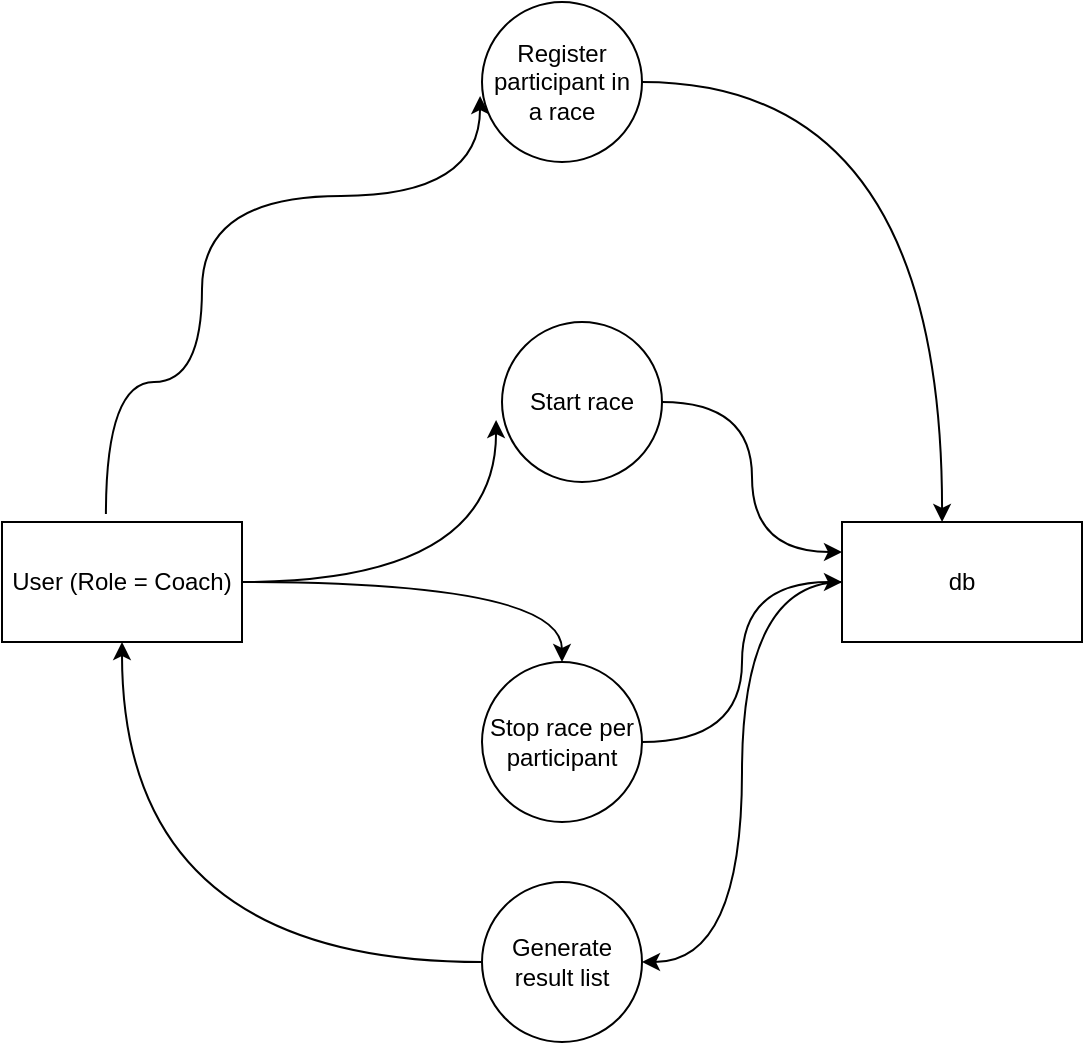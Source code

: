 <mxfile version="20.7.4" type="device" pages="2"><diagram id="Sud4RZ3eHAbVNAOL0dAU" name="Basic flow"><mxGraphModel dx="1026" dy="772" grid="1" gridSize="10" guides="1" tooltips="1" connect="1" arrows="1" fold="1" page="1" pageScale="1" pageWidth="827" pageHeight="1169" math="0" shadow="0"><root><mxCell id="0"/><mxCell id="1" parent="0"/><mxCell id="JAjXqCTZECStQod6SZT_-10" style="edgeStyle=orthogonalEdgeStyle;rounded=0;orthogonalLoop=1;jettySize=auto;html=1;exitX=0.433;exitY=-0.067;exitDx=0;exitDy=0;exitPerimeter=0;elbow=vertical;curved=1;entryX=-0.012;entryY=0.588;entryDx=0;entryDy=0;entryPerimeter=0;" parent="1" source="JAjXqCTZECStQod6SZT_-4" target="JAjXqCTZECStQod6SZT_-6" edge="1"><mxGeometry relative="1" as="geometry"><Array as="points"><mxPoint x="112" y="320"/><mxPoint x="160" y="320"/><mxPoint x="160" y="227"/></Array></mxGeometry></mxCell><mxCell id="JAjXqCTZECStQod6SZT_-11" style="edgeStyle=orthogonalEdgeStyle;curved=1;rounded=0;orthogonalLoop=1;jettySize=auto;html=1;entryX=-0.037;entryY=0.613;entryDx=0;entryDy=0;entryPerimeter=0;elbow=vertical;" parent="1" source="JAjXqCTZECStQod6SZT_-4" target="JAjXqCTZECStQod6SZT_-7" edge="1"><mxGeometry relative="1" as="geometry"/></mxCell><mxCell id="JAjXqCTZECStQod6SZT_-12" style="edgeStyle=orthogonalEdgeStyle;curved=1;rounded=0;orthogonalLoop=1;jettySize=auto;html=1;elbow=vertical;" parent="1" source="JAjXqCTZECStQod6SZT_-4" target="JAjXqCTZECStQod6SZT_-8" edge="1"><mxGeometry relative="1" as="geometry"/></mxCell><mxCell id="JAjXqCTZECStQod6SZT_-4" value="User (Role = Coach)" style="rounded=0;whiteSpace=wrap;html=1;" parent="1" vertex="1"><mxGeometry x="60" y="390" width="120" height="60" as="geometry"/></mxCell><mxCell id="JAjXqCTZECStQod6SZT_-17" style="edgeStyle=orthogonalEdgeStyle;curved=1;rounded=0;orthogonalLoop=1;jettySize=auto;html=1;entryX=1;entryY=0.5;entryDx=0;entryDy=0;elbow=vertical;" parent="1" source="JAjXqCTZECStQod6SZT_-5" target="JAjXqCTZECStQod6SZT_-9" edge="1"><mxGeometry relative="1" as="geometry"/></mxCell><mxCell id="JAjXqCTZECStQod6SZT_-5" value="db" style="rounded=0;whiteSpace=wrap;html=1;" parent="1" vertex="1"><mxGeometry x="480" y="390" width="120" height="60" as="geometry"/></mxCell><mxCell id="JAjXqCTZECStQod6SZT_-14" style="edgeStyle=orthogonalEdgeStyle;curved=1;rounded=0;orthogonalLoop=1;jettySize=auto;html=1;entryX=0.417;entryY=0;entryDx=0;entryDy=0;entryPerimeter=0;elbow=vertical;" parent="1" source="JAjXqCTZECStQod6SZT_-6" target="JAjXqCTZECStQod6SZT_-5" edge="1"><mxGeometry relative="1" as="geometry"/></mxCell><mxCell id="JAjXqCTZECStQod6SZT_-6" value="Register participant in a race" style="ellipse;whiteSpace=wrap;html=1;aspect=fixed;" parent="1" vertex="1"><mxGeometry x="300" y="130" width="80" height="80" as="geometry"/></mxCell><mxCell id="JAjXqCTZECStQod6SZT_-15" style="edgeStyle=orthogonalEdgeStyle;curved=1;rounded=0;orthogonalLoop=1;jettySize=auto;html=1;entryX=0;entryY=0.25;entryDx=0;entryDy=0;elbow=vertical;" parent="1" source="JAjXqCTZECStQod6SZT_-7" target="JAjXqCTZECStQod6SZT_-5" edge="1"><mxGeometry relative="1" as="geometry"/></mxCell><mxCell id="JAjXqCTZECStQod6SZT_-7" value="Start race" style="ellipse;whiteSpace=wrap;html=1;aspect=fixed;" parent="1" vertex="1"><mxGeometry x="310" y="290" width="80" height="80" as="geometry"/></mxCell><mxCell id="JAjXqCTZECStQod6SZT_-16" style="edgeStyle=orthogonalEdgeStyle;curved=1;rounded=0;orthogonalLoop=1;jettySize=auto;html=1;entryX=0;entryY=0.5;entryDx=0;entryDy=0;elbow=vertical;" parent="1" source="JAjXqCTZECStQod6SZT_-8" target="JAjXqCTZECStQod6SZT_-5" edge="1"><mxGeometry relative="1" as="geometry"/></mxCell><mxCell id="JAjXqCTZECStQod6SZT_-8" value="Stop race per participant" style="ellipse;whiteSpace=wrap;html=1;aspect=fixed;" parent="1" vertex="1"><mxGeometry x="300" y="460" width="80" height="80" as="geometry"/></mxCell><mxCell id="JAjXqCTZECStQod6SZT_-18" style="edgeStyle=orthogonalEdgeStyle;curved=1;rounded=0;orthogonalLoop=1;jettySize=auto;html=1;entryX=0.5;entryY=1;entryDx=0;entryDy=0;elbow=vertical;" parent="1" source="JAjXqCTZECStQod6SZT_-9" target="JAjXqCTZECStQod6SZT_-4" edge="1"><mxGeometry relative="1" as="geometry"/></mxCell><mxCell id="JAjXqCTZECStQod6SZT_-9" value="Generate result list" style="ellipse;whiteSpace=wrap;html=1;aspect=fixed;" parent="1" vertex="1"><mxGeometry x="300" y="570" width="80" height="80" as="geometry"/></mxCell></root></mxGraphModel></diagram><diagram id="LRii8uT_QnO20OqtdoN6" name="Models"><mxGraphModel dx="1026" dy="772" grid="1" gridSize="10" guides="1" tooltips="1" connect="1" arrows="1" fold="1" page="1" pageScale="1" pageWidth="827" pageHeight="1169" math="0" shadow="0"><root><mxCell id="0"/><mxCell id="1" parent="0"/><mxCell id="AxMo1biEpML5FedPdXiJ-6" style="edgeStyle=orthogonalEdgeStyle;curved=1;rounded=0;orthogonalLoop=1;jettySize=auto;html=1;entryX=0;entryY=0.5;entryDx=0;entryDy=0;elbow=vertical;endArrow=ERzeroToOne;endFill=0;startArrow=ERzeroToMany;startFill=0;" parent="1" source="AxMo1biEpML5FedPdXiJ-1" target="AxMo1biEpML5FedPdXiJ-3" edge="1"><mxGeometry relative="1" as="geometry"/></mxCell><mxCell id="AxMo1biEpML5FedPdXiJ-1" value="Participant" style="swimlane;childLayout=stackLayout;horizontal=1;startSize=30;horizontalStack=0;rounded=1;fontSize=14;fontStyle=0;strokeWidth=2;resizeParent=0;resizeLast=1;shadow=0;dashed=0;align=center;" parent="1" vertex="1"><mxGeometry x="130" y="120" width="160" height="120" as="geometry"/></mxCell><mxCell id="AxMo1biEpML5FedPdXiJ-3" value="Race" style="swimlane;childLayout=stackLayout;horizontal=1;startSize=30;horizontalStack=0;rounded=1;fontSize=14;fontStyle=0;strokeWidth=2;resizeParent=0;resizeLast=1;shadow=0;dashed=0;align=center;" parent="1" vertex="1"><mxGeometry x="450" y="120" width="160" height="120" as="geometry"/></mxCell><mxCell id="BT3SdDPJG-zby6w1BbxA-1" style="edgeStyle=orthogonalEdgeStyle;rounded=0;orthogonalLoop=1;jettySize=auto;html=1;entryX=0.5;entryY=1;entryDx=0;entryDy=0;startArrow=ERmandOne;startFill=0;endArrow=ERzeroToMany;endFill=0;" edge="1" parent="1" source="LQsi9gj9AV88rNRIJ9fl-1" target="AxMo1biEpML5FedPdXiJ-1"><mxGeometry relative="1" as="geometry"/></mxCell><mxCell id="LQsi9gj9AV88rNRIJ9fl-1" value="AppUser (role = member)" style="swimlane;childLayout=stackLayout;horizontal=1;startSize=30;horizontalStack=0;rounded=1;fontSize=14;fontStyle=0;strokeWidth=2;resizeParent=0;resizeLast=1;shadow=0;dashed=0;align=center;" vertex="1" parent="1"><mxGeometry x="130" y="340" width="160" height="120" as="geometry"/></mxCell></root></mxGraphModel></diagram></mxfile>